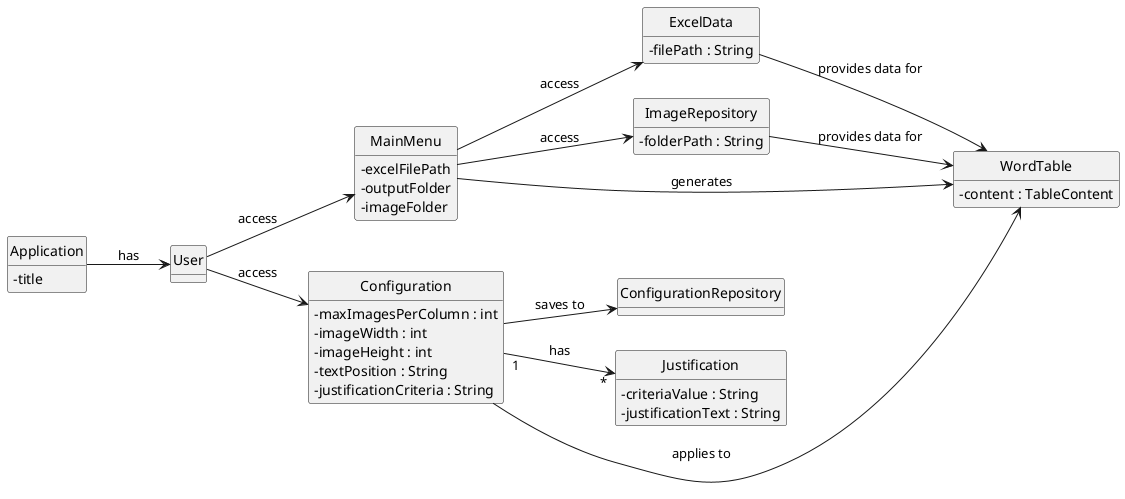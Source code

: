 @startuml
skinparam monochrome false
skinparam packageStyle rectangle
skinparam shadowing false
skinparam classAttributeIconSize 0
left to right direction
hide circle
hide methods

class Application {
    -title
}

class User {
}

class MainMenu {
    -excelFilePath
    -outputFolder
    -imageFolder
}

class Configuration {
  -maxImagesPerColumn : int
  -imageWidth : int
  -imageHeight : int
  -textPosition : String
  -justificationCriteria : String
}

class ConfigurationRepository {
}

class Justification {
  -criteriaValue : String
  -justificationText : String
}

class ExcelData {
  -filePath : String
  +loadData()
}

class ImageRepository {
  -folderPath : String
  +loadImages()
}

class WordTable {
  -content : TableContent
  +generate()
  +save(outputPath : String)
}

Application --> User : has
User --> Configuration : access
User --> MainMenu : access
Configuration "1" --> "*" Justification : has
Configuration --> ConfigurationRepository : saves to
ExcelData --> WordTable : provides data for
ImageRepository --> WordTable : provides data for
Configuration --> WordTable : applies to
MainMenu --> WordTable : generates
MainMenu --> ExcelData : access
MainMenu --> ImageRepository : access



@enduml
